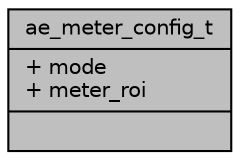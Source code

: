 digraph "ae_meter_config_t"
{
 // INTERACTIVE_SVG=YES
 // LATEX_PDF_SIZE
  bgcolor="transparent";
  edge [fontname="Helvetica",fontsize="10",labelfontname="Helvetica",labelfontsize="10"];
  node [fontname="Helvetica",fontsize="10",shape=record];
  Node1 [label="{ae_meter_config_t\n|+ mode\l+ meter_roi\l|}",height=0.2,width=0.4,color="black", fillcolor="grey75", style="filled", fontcolor="black",tooltip="Description of AE metering information."];
}
